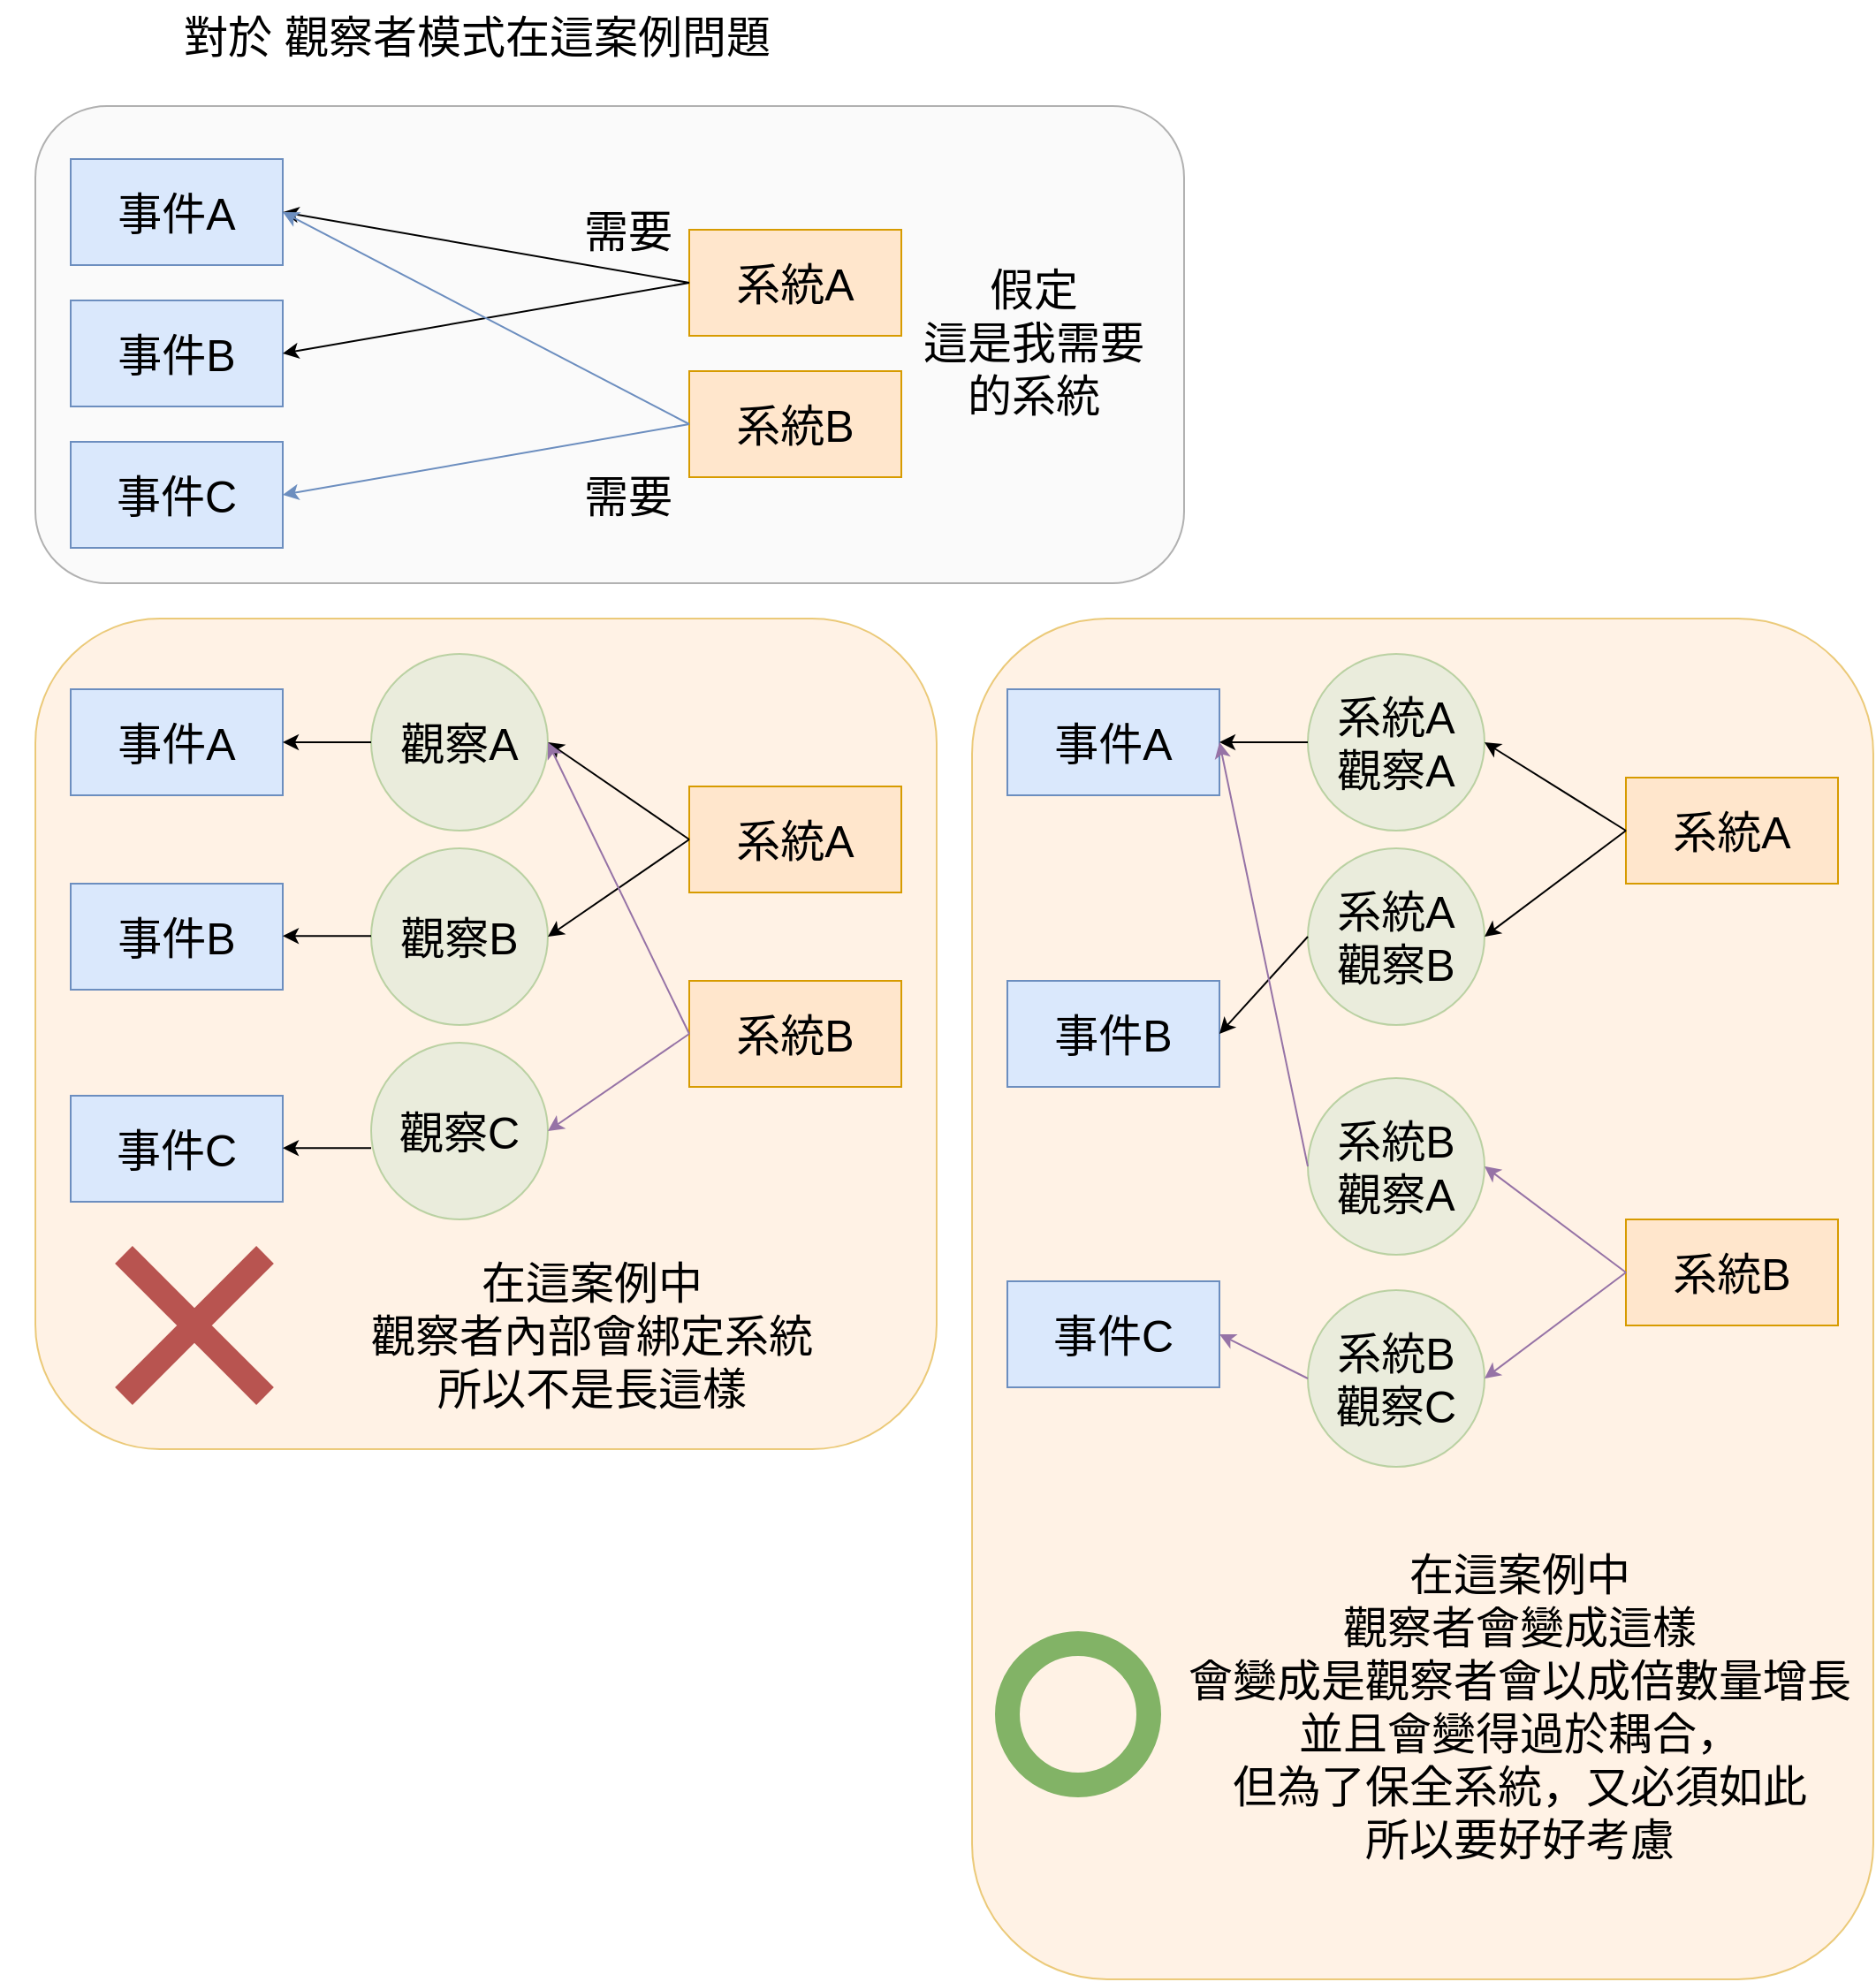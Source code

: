 <mxfile version="12.6.5" type="device"><diagram id="0eup4Xq2XkXegYcmHmwB" name="第1頁"><mxGraphModel dx="1483" dy="867" grid="1" gridSize="10" guides="1" tooltips="1" connect="1" arrows="1" fold="1" page="1" pageScale="1" pageWidth="827" pageHeight="1169" math="0" shadow="0"><root><mxCell id="0"/><mxCell id="1" parent="0"/><mxCell id="VLPH5gfb4T6z9EjTSmuX-26" value="" style="rounded=1;whiteSpace=wrap;html=1;fontSize=25;fillColor=#ffe6cc;strokeColor=#d79b00;opacity=50;" vertex="1" parent="1"><mxGeometry x="40" y="370" width="510" height="470" as="geometry"/></mxCell><mxCell id="VLPH5gfb4T6z9EjTSmuX-25" value="" style="rounded=1;whiteSpace=wrap;html=1;fontSize=25;fillColor=#f5f5f5;strokeColor=#666666;fontColor=#333333;opacity=50;" vertex="1" parent="1"><mxGeometry x="40" y="80" width="650" height="270" as="geometry"/></mxCell><mxCell id="VLPH5gfb4T6z9EjTSmuX-1" value="事件A" style="rounded=0;whiteSpace=wrap;html=1;fontSize=25;fillColor=#dae8fc;strokeColor=#6c8ebf;" vertex="1" parent="1"><mxGeometry x="60" y="110" width="120" height="60" as="geometry"/></mxCell><mxCell id="VLPH5gfb4T6z9EjTSmuX-2" value="事件B" style="rounded=0;whiteSpace=wrap;html=1;fontSize=25;fillColor=#dae8fc;strokeColor=#6c8ebf;" vertex="1" parent="1"><mxGeometry x="60" y="190" width="120" height="60" as="geometry"/></mxCell><mxCell id="VLPH5gfb4T6z9EjTSmuX-3" value="事件C" style="rounded=0;whiteSpace=wrap;html=1;fontSize=25;fillColor=#dae8fc;strokeColor=#6c8ebf;" vertex="1" parent="1"><mxGeometry x="60" y="270" width="120" height="60" as="geometry"/></mxCell><mxCell id="VLPH5gfb4T6z9EjTSmuX-4" value="系統A" style="rounded=0;whiteSpace=wrap;html=1;fontSize=25;fillColor=#ffe6cc;strokeColor=#d79b00;" vertex="1" parent="1"><mxGeometry x="410" y="150" width="120" height="60" as="geometry"/></mxCell><mxCell id="VLPH5gfb4T6z9EjTSmuX-5" value="系統B" style="rounded=0;whiteSpace=wrap;html=1;fontSize=25;fillColor=#ffe6cc;strokeColor=#d79b00;" vertex="1" parent="1"><mxGeometry x="410" y="230" width="120" height="60" as="geometry"/></mxCell><mxCell id="VLPH5gfb4T6z9EjTSmuX-7" value="對於 觀察者模式在這案例問題" style="text;html=1;strokeColor=none;fillColor=none;align=center;verticalAlign=middle;whiteSpace=wrap;rounded=0;fontSize=25;" vertex="1" parent="1"><mxGeometry x="20" y="20" width="540" height="40" as="geometry"/></mxCell><mxCell id="VLPH5gfb4T6z9EjTSmuX-8" value="" style="endArrow=classic;html=1;fontSize=25;exitX=0;exitY=0.5;exitDx=0;exitDy=0;entryX=1;entryY=0.5;entryDx=0;entryDy=0;" edge="1" parent="1" source="VLPH5gfb4T6z9EjTSmuX-4" target="VLPH5gfb4T6z9EjTSmuX-1"><mxGeometry width="50" height="50" relative="1" as="geometry"><mxPoint x="320" y="180" as="sourcePoint"/><mxPoint x="370" y="130" as="targetPoint"/></mxGeometry></mxCell><mxCell id="VLPH5gfb4T6z9EjTSmuX-9" value="需要" style="text;html=1;align=center;verticalAlign=middle;resizable=0;points=[];autosize=1;fontSize=25;" vertex="1" parent="1"><mxGeometry x="340" y="280" width="70" height="40" as="geometry"/></mxCell><mxCell id="VLPH5gfb4T6z9EjTSmuX-10" value="" style="endArrow=classic;html=1;fontSize=25;exitX=0;exitY=0.5;exitDx=0;exitDy=0;entryX=1;entryY=0.5;entryDx=0;entryDy=0;" edge="1" parent="1" source="VLPH5gfb4T6z9EjTSmuX-4" target="VLPH5gfb4T6z9EjTSmuX-2"><mxGeometry width="50" height="50" relative="1" as="geometry"><mxPoint x="420" y="190" as="sourcePoint"/><mxPoint x="190" y="150" as="targetPoint"/></mxGeometry></mxCell><mxCell id="VLPH5gfb4T6z9EjTSmuX-11" value="" style="endArrow=classic;html=1;fontSize=25;exitX=0;exitY=0.5;exitDx=0;exitDy=0;entryX=1;entryY=0.5;entryDx=0;entryDy=0;fillColor=#dae8fc;strokeColor=#6c8ebf;" edge="1" parent="1" target="VLPH5gfb4T6z9EjTSmuX-1"><mxGeometry width="50" height="50" relative="1" as="geometry"><mxPoint x="410" y="260" as="sourcePoint"/><mxPoint x="180" y="220" as="targetPoint"/></mxGeometry></mxCell><mxCell id="VLPH5gfb4T6z9EjTSmuX-12" value="" style="endArrow=classic;html=1;fontSize=25;exitX=0;exitY=0.5;exitDx=0;exitDy=0;entryX=1;entryY=0.5;entryDx=0;entryDy=0;fillColor=#dae8fc;strokeColor=#6c8ebf;" edge="1" parent="1"><mxGeometry width="50" height="50" relative="1" as="geometry"><mxPoint x="410" y="260" as="sourcePoint"/><mxPoint x="180" y="300" as="targetPoint"/></mxGeometry></mxCell><mxCell id="VLPH5gfb4T6z9EjTSmuX-13" value="需要" style="text;html=1;align=center;verticalAlign=middle;resizable=0;points=[];autosize=1;fontSize=25;" vertex="1" parent="1"><mxGeometry x="340" y="130" width="70" height="40" as="geometry"/></mxCell><mxCell id="VLPH5gfb4T6z9EjTSmuX-14" value="事件A" style="rounded=0;whiteSpace=wrap;html=1;fontSize=25;fillColor=#dae8fc;strokeColor=#6c8ebf;" vertex="1" parent="1"><mxGeometry x="60" y="410" width="120" height="60" as="geometry"/></mxCell><mxCell id="VLPH5gfb4T6z9EjTSmuX-15" value="事件B" style="rounded=0;whiteSpace=wrap;html=1;fontSize=25;fillColor=#dae8fc;strokeColor=#6c8ebf;" vertex="1" parent="1"><mxGeometry x="60" y="520" width="120" height="60" as="geometry"/></mxCell><mxCell id="VLPH5gfb4T6z9EjTSmuX-16" value="事件C" style="rounded=0;whiteSpace=wrap;html=1;fontSize=25;fillColor=#dae8fc;strokeColor=#6c8ebf;" vertex="1" parent="1"><mxGeometry x="60" y="640" width="120" height="60" as="geometry"/></mxCell><mxCell id="VLPH5gfb4T6z9EjTSmuX-17" value="系統A" style="rounded=0;whiteSpace=wrap;html=1;fontSize=25;fillColor=#ffe6cc;strokeColor=#d79b00;" vertex="1" parent="1"><mxGeometry x="410" y="465" width="120" height="60" as="geometry"/></mxCell><mxCell id="VLPH5gfb4T6z9EjTSmuX-18" value="系統B" style="rounded=0;whiteSpace=wrap;html=1;fontSize=25;fillColor=#ffe6cc;strokeColor=#d79b00;" vertex="1" parent="1"><mxGeometry x="410" y="575" width="120" height="60" as="geometry"/></mxCell><mxCell id="VLPH5gfb4T6z9EjTSmuX-32" value="觀察A" style="ellipse;whiteSpace=wrap;html=1;aspect=fixed;fontSize=25;opacity=50;fillColor=#d5e8d4;strokeColor=#82b366;" vertex="1" parent="1"><mxGeometry x="230" y="390" width="100" height="100" as="geometry"/></mxCell><mxCell id="VLPH5gfb4T6z9EjTSmuX-33" value="觀察B" style="ellipse;whiteSpace=wrap;html=1;aspect=fixed;fontSize=25;opacity=50;fillColor=#d5e8d4;strokeColor=#82b366;" vertex="1" parent="1"><mxGeometry x="230" y="500" width="100" height="100" as="geometry"/></mxCell><mxCell id="VLPH5gfb4T6z9EjTSmuX-34" value="觀察C" style="ellipse;whiteSpace=wrap;html=1;aspect=fixed;fontSize=25;opacity=50;fillColor=#d5e8d4;strokeColor=#82b366;" vertex="1" parent="1"><mxGeometry x="230" y="610" width="100" height="100" as="geometry"/></mxCell><mxCell id="VLPH5gfb4T6z9EjTSmuX-35" value="" style="endArrow=classic;html=1;fontSize=25;exitX=0;exitY=0.5;exitDx=0;exitDy=0;entryX=1;entryY=0.5;entryDx=0;entryDy=0;" edge="1" parent="1" source="VLPH5gfb4T6z9EjTSmuX-17" target="VLPH5gfb4T6z9EjTSmuX-32"><mxGeometry width="50" height="50" relative="1" as="geometry"><mxPoint x="20" y="800" as="sourcePoint"/><mxPoint x="340" y="790" as="targetPoint"/></mxGeometry></mxCell><mxCell id="VLPH5gfb4T6z9EjTSmuX-36" value="" style="endArrow=classic;html=1;fontSize=25;exitX=0;exitY=0.5;exitDx=0;exitDy=0;entryX=1;entryY=0.5;entryDx=0;entryDy=0;" edge="1" parent="1" source="VLPH5gfb4T6z9EjTSmuX-17" target="VLPH5gfb4T6z9EjTSmuX-33"><mxGeometry width="50" height="50" relative="1" as="geometry"><mxPoint x="420" y="505.0" as="sourcePoint"/><mxPoint x="340" y="450.0" as="targetPoint"/></mxGeometry></mxCell><mxCell id="VLPH5gfb4T6z9EjTSmuX-37" value="" style="endArrow=classic;html=1;fontSize=25;exitX=0;exitY=0.5;exitDx=0;exitDy=0;entryX=1;entryY=0.5;entryDx=0;entryDy=0;fillColor=#e1d5e7;strokeColor=#9673a6;" edge="1" parent="1" target="VLPH5gfb4T6z9EjTSmuX-32"><mxGeometry width="50" height="50" relative="1" as="geometry"><mxPoint x="410" y="605.0" as="sourcePoint"/><mxPoint x="330" y="550.0" as="targetPoint"/></mxGeometry></mxCell><mxCell id="VLPH5gfb4T6z9EjTSmuX-38" value="" style="endArrow=classic;html=1;fontSize=25;exitX=0;exitY=0.5;exitDx=0;exitDy=0;entryX=1;entryY=0.5;entryDx=0;entryDy=0;fillColor=#e1d5e7;strokeColor=#9673a6;" edge="1" parent="1"><mxGeometry width="50" height="50" relative="1" as="geometry"><mxPoint x="410" y="605.0" as="sourcePoint"/><mxPoint x="330" y="660" as="targetPoint"/></mxGeometry></mxCell><mxCell id="VLPH5gfb4T6z9EjTSmuX-39" value="" style="shape=umlDestroy;whiteSpace=wrap;html=1;strokeWidth=14;fontSize=25;fillColor=#f8cecc;strokeColor=#b85450;" vertex="1" parent="1"><mxGeometry x="90" y="730" width="80" height="80" as="geometry"/></mxCell><mxCell id="VLPH5gfb4T6z9EjTSmuX-40" value="" style="endArrow=classic;html=1;fontSize=25;entryX=1;entryY=0.5;entryDx=0;entryDy=0;exitX=0;exitY=0.5;exitDx=0;exitDy=0;" edge="1" parent="1" source="VLPH5gfb4T6z9EjTSmuX-32" target="VLPH5gfb4T6z9EjTSmuX-14"><mxGeometry width="50" height="50" relative="1" as="geometry"><mxPoint x="190" y="490" as="sourcePoint"/><mxPoint x="240" y="440" as="targetPoint"/></mxGeometry></mxCell><mxCell id="VLPH5gfb4T6z9EjTSmuX-41" value="" style="endArrow=classic;html=1;fontSize=25;entryX=1;entryY=0.5;entryDx=0;entryDy=0;exitX=0;exitY=0.5;exitDx=0;exitDy=0;" edge="1" parent="1"><mxGeometry width="50" height="50" relative="1" as="geometry"><mxPoint x="230" y="549.58" as="sourcePoint"/><mxPoint x="180" y="549.58" as="targetPoint"/></mxGeometry></mxCell><mxCell id="VLPH5gfb4T6z9EjTSmuX-42" value="" style="endArrow=classic;html=1;fontSize=25;entryX=1;entryY=0.5;entryDx=0;entryDy=0;exitX=0;exitY=0.5;exitDx=0;exitDy=0;" edge="1" parent="1"><mxGeometry width="50" height="50" relative="1" as="geometry"><mxPoint x="230" y="669.58" as="sourcePoint"/><mxPoint x="180" y="669.58" as="targetPoint"/></mxGeometry></mxCell><mxCell id="VLPH5gfb4T6z9EjTSmuX-43" value="在這案例中&lt;br&gt;觀察者內部會綁定系統&lt;br&gt;所以不是長這樣" style="text;html=1;strokeColor=none;fillColor=none;align=center;verticalAlign=middle;whiteSpace=wrap;rounded=0;fontSize=25;" vertex="1" parent="1"><mxGeometry x="190" y="730" width="330" height="90" as="geometry"/></mxCell><mxCell id="VLPH5gfb4T6z9EjTSmuX-44" value="" style="rounded=1;whiteSpace=wrap;html=1;fontSize=25;fillColor=#ffe6cc;strokeColor=#d79b00;opacity=50;" vertex="1" parent="1"><mxGeometry x="570" y="370" width="510" height="770" as="geometry"/></mxCell><mxCell id="VLPH5gfb4T6z9EjTSmuX-45" value="事件A" style="rounded=0;whiteSpace=wrap;html=1;fontSize=25;fillColor=#dae8fc;strokeColor=#6c8ebf;" vertex="1" parent="1"><mxGeometry x="590" y="410" width="120" height="60" as="geometry"/></mxCell><mxCell id="VLPH5gfb4T6z9EjTSmuX-46" value="事件B" style="rounded=0;whiteSpace=wrap;html=1;fontSize=25;fillColor=#dae8fc;strokeColor=#6c8ebf;" vertex="1" parent="1"><mxGeometry x="590" y="575" width="120" height="60" as="geometry"/></mxCell><mxCell id="VLPH5gfb4T6z9EjTSmuX-47" value="事件C" style="rounded=0;whiteSpace=wrap;html=1;fontSize=25;fillColor=#dae8fc;strokeColor=#6c8ebf;" vertex="1" parent="1"><mxGeometry x="590" y="745" width="120" height="60" as="geometry"/></mxCell><mxCell id="VLPH5gfb4T6z9EjTSmuX-48" value="系統A" style="rounded=0;whiteSpace=wrap;html=1;fontSize=25;fillColor=#ffe6cc;strokeColor=#d79b00;" vertex="1" parent="1"><mxGeometry x="940" y="460" width="120" height="60" as="geometry"/></mxCell><mxCell id="VLPH5gfb4T6z9EjTSmuX-49" value="系統B" style="rounded=0;whiteSpace=wrap;html=1;fontSize=25;fillColor=#ffe6cc;strokeColor=#d79b00;" vertex="1" parent="1"><mxGeometry x="940" y="710" width="120" height="60" as="geometry"/></mxCell><mxCell id="VLPH5gfb4T6z9EjTSmuX-50" value="系統A&lt;br&gt;觀察A" style="ellipse;whiteSpace=wrap;html=1;aspect=fixed;fontSize=25;opacity=50;fillColor=#d5e8d4;strokeColor=#82b366;" vertex="1" parent="1"><mxGeometry x="760" y="390" width="100" height="100" as="geometry"/></mxCell><mxCell id="VLPH5gfb4T6z9EjTSmuX-51" value="系統A&lt;br&gt;觀察B" style="ellipse;whiteSpace=wrap;html=1;aspect=fixed;fontSize=25;opacity=50;fillColor=#d5e8d4;strokeColor=#82b366;" vertex="1" parent="1"><mxGeometry x="760" y="500" width="100" height="100" as="geometry"/></mxCell><mxCell id="VLPH5gfb4T6z9EjTSmuX-52" value="系統B&lt;br&gt;觀察C" style="ellipse;whiteSpace=wrap;html=1;aspect=fixed;fontSize=25;opacity=50;fillColor=#d5e8d4;strokeColor=#82b366;" vertex="1" parent="1"><mxGeometry x="760" y="750" width="100" height="100" as="geometry"/></mxCell><mxCell id="VLPH5gfb4T6z9EjTSmuX-53" value="" style="endArrow=classic;html=1;fontSize=25;exitX=0;exitY=0.5;exitDx=0;exitDy=0;entryX=1;entryY=0.5;entryDx=0;entryDy=0;" edge="1" source="VLPH5gfb4T6z9EjTSmuX-48" target="VLPH5gfb4T6z9EjTSmuX-50" parent="1"><mxGeometry width="50" height="50" relative="1" as="geometry"><mxPoint x="550" y="800" as="sourcePoint"/><mxPoint x="870" y="790" as="targetPoint"/></mxGeometry></mxCell><mxCell id="VLPH5gfb4T6z9EjTSmuX-54" value="" style="endArrow=classic;html=1;fontSize=25;exitX=0;exitY=0.5;exitDx=0;exitDy=0;entryX=1;entryY=0.5;entryDx=0;entryDy=0;" edge="1" source="VLPH5gfb4T6z9EjTSmuX-48" target="VLPH5gfb4T6z9EjTSmuX-51" parent="1"><mxGeometry width="50" height="50" relative="1" as="geometry"><mxPoint x="950" y="505.0" as="sourcePoint"/><mxPoint x="870" y="450.0" as="targetPoint"/></mxGeometry></mxCell><mxCell id="VLPH5gfb4T6z9EjTSmuX-55" value="" style="endArrow=classic;html=1;fontSize=25;entryX=1;entryY=0.5;entryDx=0;entryDy=0;fillColor=#e1d5e7;strokeColor=#9673a6;exitX=0;exitY=0.5;exitDx=0;exitDy=0;" edge="1" target="VLPH5gfb4T6z9EjTSmuX-63" parent="1" source="VLPH5gfb4T6z9EjTSmuX-49"><mxGeometry width="50" height="50" relative="1" as="geometry"><mxPoint x="940" y="720" as="sourcePoint"/><mxPoint x="860" y="550.0" as="targetPoint"/></mxGeometry></mxCell><mxCell id="VLPH5gfb4T6z9EjTSmuX-56" value="" style="endArrow=classic;html=1;fontSize=25;exitX=0;exitY=0.5;exitDx=0;exitDy=0;entryX=1;entryY=0.5;entryDx=0;entryDy=0;fillColor=#e1d5e7;strokeColor=#9673a6;" edge="1" parent="1" source="VLPH5gfb4T6z9EjTSmuX-49" target="VLPH5gfb4T6z9EjTSmuX-52"><mxGeometry width="50" height="50" relative="1" as="geometry"><mxPoint x="940" y="605" as="sourcePoint"/><mxPoint x="860" y="660" as="targetPoint"/></mxGeometry></mxCell><mxCell id="VLPH5gfb4T6z9EjTSmuX-62" value="" style="ellipse;whiteSpace=wrap;html=1;aspect=fixed;strokeWidth=14;fontSize=25;fillColor=none;strokeColor=#82b366;" vertex="1" parent="1"><mxGeometry x="590" y="950" width="80" height="80" as="geometry"/></mxCell><mxCell id="VLPH5gfb4T6z9EjTSmuX-63" value="系統B&lt;br&gt;觀察A" style="ellipse;whiteSpace=wrap;html=1;aspect=fixed;fontSize=25;opacity=50;fillColor=#d5e8d4;strokeColor=#82b366;" vertex="1" parent="1"><mxGeometry x="760" y="630" width="100" height="100" as="geometry"/></mxCell><mxCell id="VLPH5gfb4T6z9EjTSmuX-64" value="" style="endArrow=classic;html=1;fontSize=25;exitX=0;exitY=0.5;exitDx=0;exitDy=0;entryX=1;entryY=0.5;entryDx=0;entryDy=0;" edge="1" parent="1" source="VLPH5gfb4T6z9EjTSmuX-50" target="VLPH5gfb4T6z9EjTSmuX-45"><mxGeometry width="50" height="50" relative="1" as="geometry"><mxPoint x="240" y="450" as="sourcePoint"/><mxPoint x="720" y="320" as="targetPoint"/></mxGeometry></mxCell><mxCell id="VLPH5gfb4T6z9EjTSmuX-65" value="" style="endArrow=classic;html=1;fontSize=25;exitX=0;exitY=0.5;exitDx=0;exitDy=0;entryX=1;entryY=0.5;entryDx=0;entryDy=0;" edge="1" parent="1" source="VLPH5gfb4T6z9EjTSmuX-51" target="VLPH5gfb4T6z9EjTSmuX-46"><mxGeometry width="50" height="50" relative="1" as="geometry"><mxPoint x="770" y="450" as="sourcePoint"/><mxPoint x="720" y="450" as="targetPoint"/></mxGeometry></mxCell><mxCell id="VLPH5gfb4T6z9EjTSmuX-66" value="" style="endArrow=classic;html=1;fontSize=25;exitX=0;exitY=0.5;exitDx=0;exitDy=0;entryX=1;entryY=0.5;entryDx=0;entryDy=0;strokeColor=#9673a6;fillColor=#e1d5e7;" edge="1" parent="1" source="VLPH5gfb4T6z9EjTSmuX-63" target="VLPH5gfb4T6z9EjTSmuX-45"><mxGeometry width="50" height="50" relative="1" as="geometry"><mxPoint x="780" y="460" as="sourcePoint"/><mxPoint x="730" y="460" as="targetPoint"/></mxGeometry></mxCell><mxCell id="VLPH5gfb4T6z9EjTSmuX-67" value="" style="endArrow=classic;html=1;fontSize=25;exitX=0;exitY=0.5;exitDx=0;exitDy=0;entryX=1;entryY=0.5;entryDx=0;entryDy=0;strokeColor=#9673a6;fillColor=#e1d5e7;" edge="1" parent="1" source="VLPH5gfb4T6z9EjTSmuX-52" target="VLPH5gfb4T6z9EjTSmuX-47"><mxGeometry width="50" height="50" relative="1" as="geometry"><mxPoint x="790" y="470" as="sourcePoint"/><mxPoint x="740" y="470" as="targetPoint"/></mxGeometry></mxCell><mxCell id="VLPH5gfb4T6z9EjTSmuX-68" value="在這案例中&lt;br&gt;觀察者會變成這樣&lt;br&gt;會變成是觀察者會以成倍數量增長&lt;br&gt;並且會變得過於耦合，&lt;br&gt;但為了保全系統，又必須如此&lt;br&gt;所以要好好考慮" style="text;html=1;strokeColor=none;fillColor=none;align=center;verticalAlign=middle;whiteSpace=wrap;rounded=0;fontSize=25;" vertex="1" parent="1"><mxGeometry x="690" y="850" width="380" height="270" as="geometry"/></mxCell><mxCell id="VLPH5gfb4T6z9EjTSmuX-69" value="假定&lt;br&gt;這是我需要的系統" style="text;html=1;strokeColor=none;fillColor=none;align=center;verticalAlign=middle;whiteSpace=wrap;rounded=0;fontSize=25;" vertex="1" parent="1"><mxGeometry x="540" y="105" width="130" height="215" as="geometry"/></mxCell></root></mxGraphModel></diagram></mxfile>